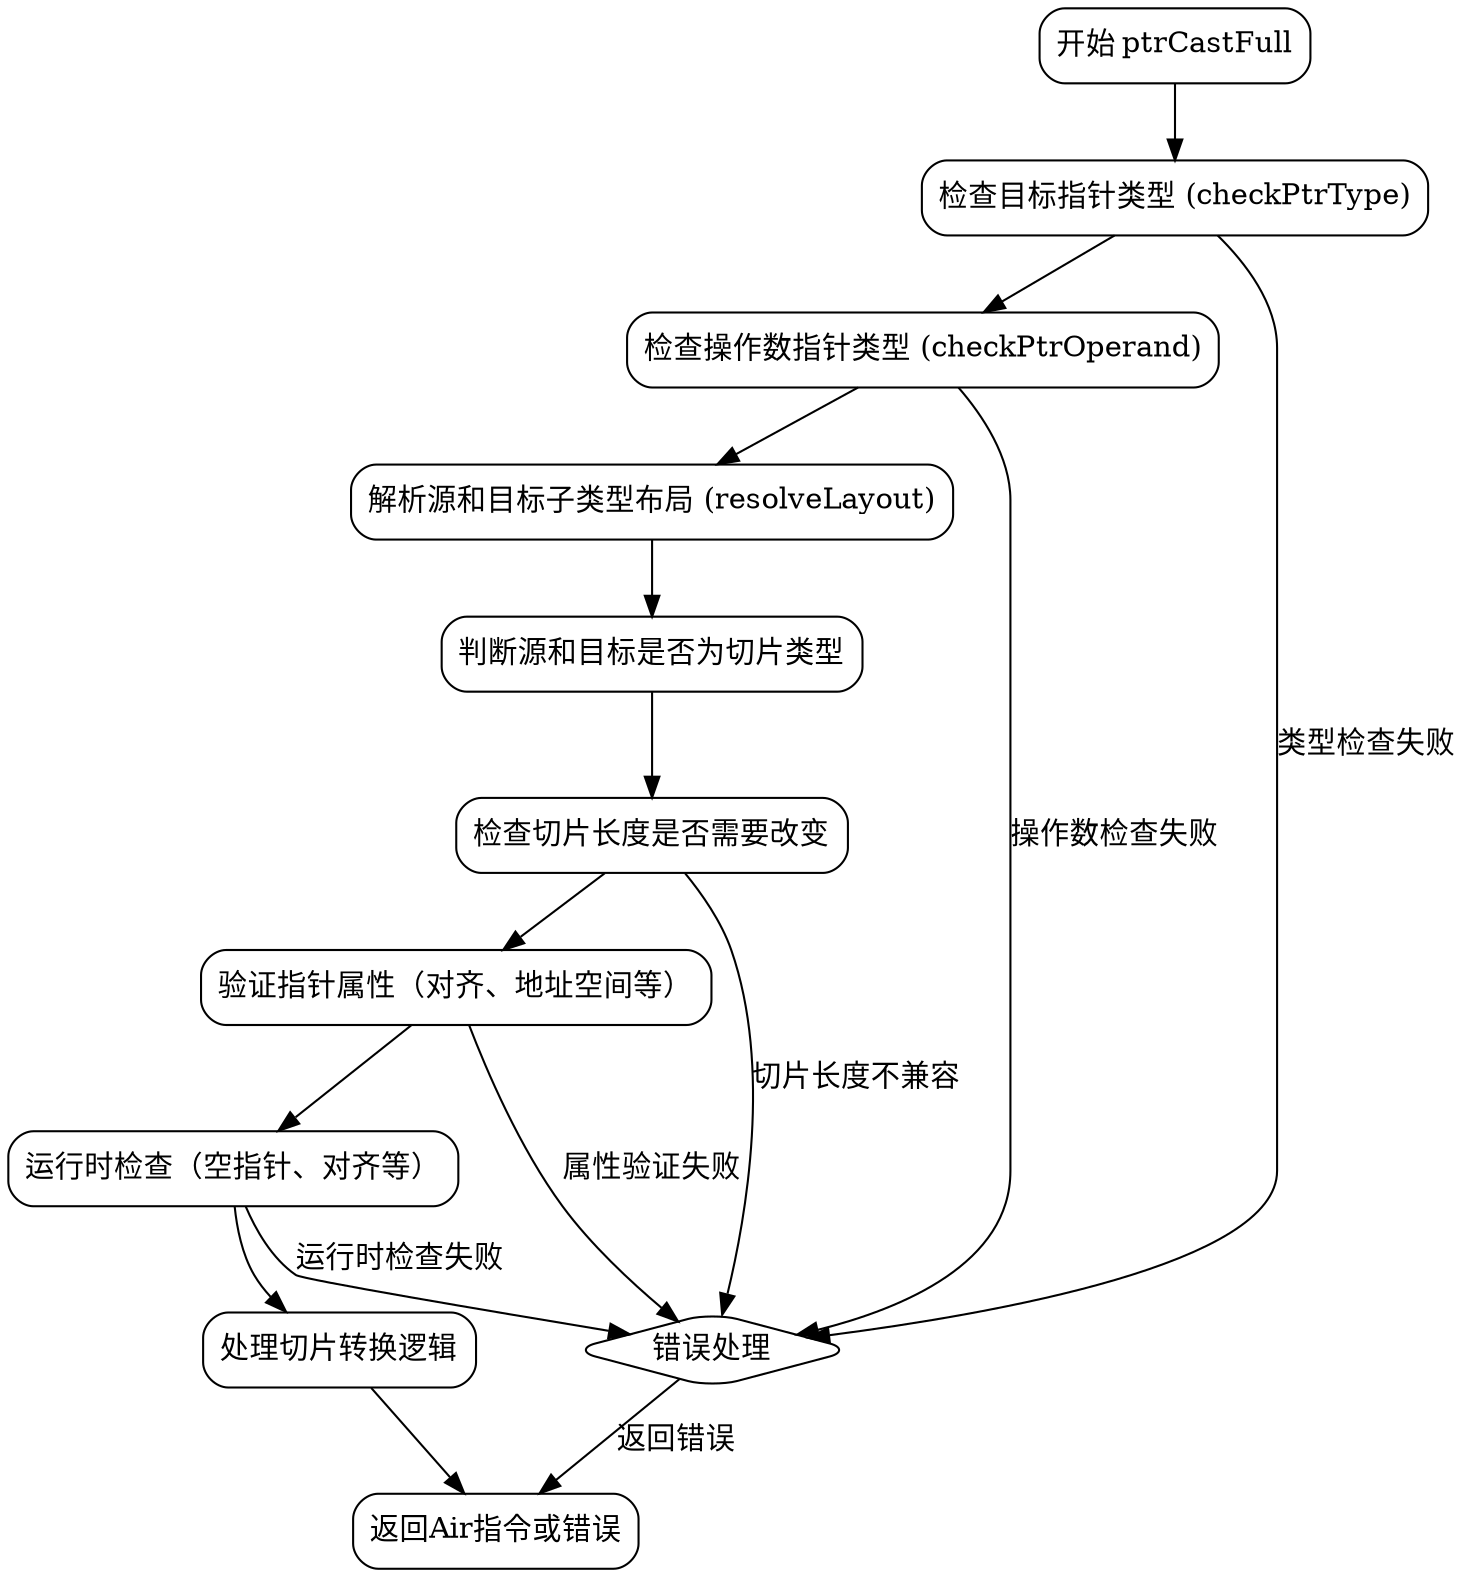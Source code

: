 
digraph flowchart {
    node [shape=rectangle, style=rounded];

    start [label="开始 ptrCastFull"];
    checkPtrType [label="检查目标指针类型 (checkPtrType)"];
    checkPtrOperand [label="检查操作数指针类型 (checkPtrOperand)"];
    resolveLayout [label="解析源和目标子类型布局 (resolveLayout)"];
    checkSliceLike [label="判断源和目标是否为切片类型"];
    checkSliceLenChange [label="检查切片长度是否需要改变"];
    validatePtrAttributes [label="验证指针属性（对齐、地址空间等）"];
    runtimeChecks [label="运行时检查（空指针、对齐等）"];
    handleSliceConversion [label="处理切片转换逻辑"];
    generateResult [label="生成最终结果"];
    errorHandling [label="错误处理", shape=diamond];

    start -> checkPtrType;
    checkPtrType -> checkPtrOperand;
    checkPtrOperand -> resolveLayout;
    resolveLayout -> checkSliceLike;
    checkSliceLike -> checkSliceLenChange;
    checkSliceLenChange -> validatePtrAttributes;
    validatePtrAttributes -> runtimeChecks;
    runtimeChecks -> handleSliceConversion;
    handleSliceConversion -> generateResult;

    // 错误处理路径
    checkPtrType -> errorHandling [label="类型检查失败"];
    checkPtrOperand -> errorHandling [label="操作数检查失败"];
    checkSliceLenChange -> errorHandling [label="切片长度不兼容"];
    validatePtrAttributes -> errorHandling [label="属性验证失败"];
    runtimeChecks -> errorHandling [label="运行时检查失败"];
    
    errorHandling -> generateResult [label="返回错误"];
    generateResult [label="返回Air指令或错误"];
}
